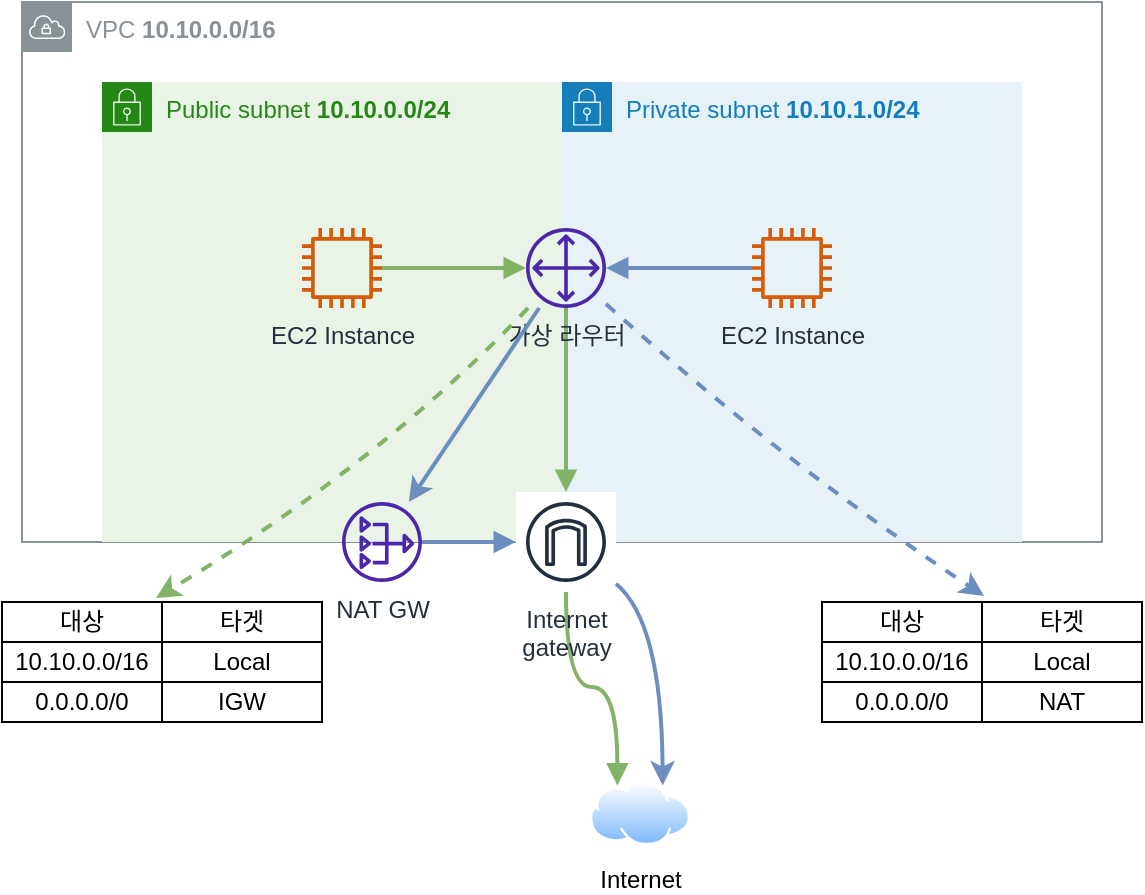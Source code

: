 <mxfile version="20.3.0" type="device"><diagram id="i6KxG_lb0QQ1QvwQyXEV" name="페이지-1"><mxGraphModel dx="991" dy="727" grid="1" gridSize="10" guides="1" tooltips="1" connect="1" arrows="1" fold="1" page="1" pageScale="1" pageWidth="827" pageHeight="1169" math="0" shadow="0"><root><mxCell id="0"/><mxCell id="1" parent="0"/><mxCell id="mSIfET1YlkplRZ-DVg5--1" value="VPC &lt;b&gt;10.10.0.0/16&lt;/b&gt;" style="sketch=0;outlineConnect=0;gradientColor=none;html=1;whiteSpace=wrap;fontSize=12;fontStyle=0;shape=mxgraph.aws4.group;grIcon=mxgraph.aws4.group_vpc;strokeColor=#879196;fillColor=none;verticalAlign=top;align=left;spacingLeft=30;fontColor=#879196;dashed=0;" parent="1" vertex="1"><mxGeometry x="130" y="140" width="540" height="270" as="geometry"/></mxCell><mxCell id="mSIfET1YlkplRZ-DVg5--2" value="Private subnet &lt;b&gt;10.10.1.0/24&lt;/b&gt;" style="points=[[0,0],[0.25,0],[0.5,0],[0.75,0],[1,0],[1,0.25],[1,0.5],[1,0.75],[1,1],[0.75,1],[0.5,1],[0.25,1],[0,1],[0,0.75],[0,0.5],[0,0.25]];outlineConnect=0;gradientColor=none;html=1;whiteSpace=wrap;fontSize=12;fontStyle=0;container=1;pointerEvents=0;collapsible=0;recursiveResize=0;shape=mxgraph.aws4.group;grIcon=mxgraph.aws4.group_security_group;grStroke=0;strokeColor=#147EBA;fillColor=#E6F2F8;verticalAlign=top;align=left;spacingLeft=30;fontColor=#147EBA;dashed=0;" parent="1" vertex="1"><mxGeometry x="400" y="180" width="230" height="230" as="geometry"/></mxCell><mxCell id="mSIfET1YlkplRZ-DVg5--3" value="EC2 Instance" style="sketch=0;outlineConnect=0;fontColor=#232F3E;gradientColor=none;fillColor=#D45B07;strokeColor=none;dashed=0;verticalLabelPosition=bottom;verticalAlign=top;align=center;html=1;fontSize=12;fontStyle=0;aspect=fixed;pointerEvents=1;shape=mxgraph.aws4.instance2;" parent="mSIfET1YlkplRZ-DVg5--2" vertex="1"><mxGeometry x="95" y="73" width="40" height="40" as="geometry"/></mxCell><mxCell id="mSIfET1YlkplRZ-DVg5--6" value="Public subnet &lt;b&gt;10.10.0.0/24&lt;/b&gt;" style="points=[[0,0],[0.25,0],[0.5,0],[0.75,0],[1,0],[1,0.25],[1,0.5],[1,0.75],[1,1],[0.75,1],[0.5,1],[0.25,1],[0,1],[0,0.75],[0,0.5],[0,0.25]];outlineConnect=0;gradientColor=none;html=1;whiteSpace=wrap;fontSize=12;fontStyle=0;container=1;pointerEvents=0;collapsible=0;recursiveResize=0;shape=mxgraph.aws4.group;grIcon=mxgraph.aws4.group_security_group;grStroke=0;strokeColor=#248814;fillColor=#E9F3E6;verticalAlign=top;align=left;spacingLeft=30;fontColor=#248814;dashed=0;" parent="1" vertex="1"><mxGeometry x="170" y="180" width="230" height="230" as="geometry"/></mxCell><mxCell id="mSIfET1YlkplRZ-DVg5--7" value="EC2 Instance" style="sketch=0;outlineConnect=0;fontColor=#232F3E;gradientColor=none;fillColor=#D45B07;strokeColor=none;dashed=0;verticalLabelPosition=bottom;verticalAlign=top;align=center;html=1;fontSize=12;fontStyle=0;aspect=fixed;pointerEvents=1;shape=mxgraph.aws4.instance2;" parent="mSIfET1YlkplRZ-DVg5--6" vertex="1"><mxGeometry x="100" y="73" width="40" height="40" as="geometry"/></mxCell><mxCell id="mSIfET1YlkplRZ-DVg5--10" style="edgeStyle=orthogonalEdgeStyle;rounded=0;orthogonalLoop=1;jettySize=auto;html=1;strokeWidth=2;fontSize=12;endArrow=block;endFill=1;fillColor=#d5e8d4;strokeColor=#82b366;" parent="1" source="mSIfET1YlkplRZ-DVg5--11" target="mSIfET1YlkplRZ-DVg5--27" edge="1"><mxGeometry relative="1" as="geometry"/></mxCell><mxCell id="mSIfET1YlkplRZ-DVg5--11" value="가상 라우터" style="sketch=0;outlineConnect=0;fontColor=#232F3E;gradientColor=none;fillColor=#4D27AA;strokeColor=none;dashed=0;verticalLabelPosition=bottom;verticalAlign=top;align=center;html=1;fontSize=12;fontStyle=0;aspect=fixed;pointerEvents=1;shape=mxgraph.aws4.customer_gateway;" parent="1" vertex="1"><mxGeometry x="382" y="253" width="40" height="40" as="geometry"/></mxCell><mxCell id="mSIfET1YlkplRZ-DVg5--26" style="edgeStyle=orthogonalEdgeStyle;curved=1;orthogonalLoop=1;jettySize=auto;html=1;entryX=0.25;entryY=0;entryDx=0;entryDy=0;strokeWidth=2;fontSize=12;endArrow=block;endFill=1;fillColor=#d5e8d4;strokeColor=#82b366;" parent="1" source="mSIfET1YlkplRZ-DVg5--27" target="mSIfET1YlkplRZ-DVg5--28" edge="1"><mxGeometry relative="1" as="geometry"/></mxCell><mxCell id="mSIfET1YlkplRZ-DVg5--27" value="Internet&#10;gateway" style="sketch=0;outlineConnect=0;fontColor=#232F3E;gradientColor=none;strokeColor=#232F3E;fillColor=#ffffff;dashed=0;verticalLabelPosition=bottom;verticalAlign=top;align=center;html=1;fontSize=12;fontStyle=0;aspect=fixed;shape=mxgraph.aws4.resourceIcon;resIcon=mxgraph.aws4.internet_gateway;" parent="1" vertex="1"><mxGeometry x="377" y="385" width="50" height="50" as="geometry"/></mxCell><mxCell id="mSIfET1YlkplRZ-DVg5--28" value="&lt;font style=&quot;font-size: 12px;&quot;&gt;Internet&lt;/font&gt;" style="aspect=fixed;perimeter=ellipsePerimeter;html=1;align=center;shadow=0;dashed=0;spacingTop=3;image;image=img/lib/active_directory/internet_cloud.svg;fontSize=8;" parent="1" vertex="1"><mxGeometry x="414" y="530" width="50" height="31.5" as="geometry"/></mxCell><mxCell id="mSIfET1YlkplRZ-DVg5--29" style="edgeStyle=orthogonalEdgeStyle;rounded=0;orthogonalLoop=1;jettySize=auto;html=1;fontSize=12;endArrow=block;endFill=1;strokeWidth=2;fillColor=#d5e8d4;strokeColor=#82b366;" parent="1" source="mSIfET1YlkplRZ-DVg5--7" target="mSIfET1YlkplRZ-DVg5--11" edge="1"><mxGeometry relative="1" as="geometry"/></mxCell><mxCell id="mSIfET1YlkplRZ-DVg5--30" style="edgeStyle=orthogonalEdgeStyle;rounded=0;orthogonalLoop=1;jettySize=auto;html=1;strokeWidth=2;fontSize=12;endArrow=block;endFill=1;fillColor=#dae8fc;strokeColor=#6c8ebf;" parent="1" source="mSIfET1YlkplRZ-DVg5--3" target="mSIfET1YlkplRZ-DVg5--11" edge="1"><mxGeometry relative="1" as="geometry"/></mxCell><mxCell id="mSIfET1YlkplRZ-DVg5--31" value="" style="endArrow=classic;html=1;strokeWidth=2;fontSize=12;entryX=0.493;entryY=-0.1;entryDx=0;entryDy=0;entryPerimeter=0;fillColor=#d5e8d4;strokeColor=#82b366;dashed=1;curved=1;" parent="1" source="mSIfET1YlkplRZ-DVg5--11" edge="1"><mxGeometry width="50" height="50" relative="1" as="geometry"><mxPoint x="390" y="360" as="sourcePoint"/><mxPoint x="197.048" y="438" as="targetPoint"/><Array as="points"><mxPoint x="310" y="370"/></Array></mxGeometry></mxCell><mxCell id="mSIfET1YlkplRZ-DVg5--32" value="" style="endArrow=classic;html=1;strokeWidth=2;fontSize=12;curved=1;entryX=0.522;entryY=-0.15;entryDx=0;entryDy=0;entryPerimeter=0;fillColor=#dae8fc;strokeColor=#6c8ebf;dashed=1;" parent="1" source="mSIfET1YlkplRZ-DVg5--11" edge="1"><mxGeometry width="50" height="50" relative="1" as="geometry"><mxPoint x="390" y="360" as="sourcePoint"/><mxPoint x="610.992" y="437" as="targetPoint"/><Array as="points"><mxPoint x="510" y="370"/></Array></mxGeometry></mxCell><mxCell id="mSIfET1YlkplRZ-DVg5--33" style="edgeStyle=orthogonalEdgeStyle;rounded=0;orthogonalLoop=1;jettySize=auto;html=1;strokeWidth=2;fontSize=12;endArrow=block;endFill=1;fillColor=#dae8fc;strokeColor=#6c8ebf;" parent="1" source="mSIfET1YlkplRZ-DVg5--40" target="mSIfET1YlkplRZ-DVg5--27" edge="1"><mxGeometry relative="1" as="geometry"/></mxCell><mxCell id="mSIfET1YlkplRZ-DVg5--34" value="" style="endArrow=classic;html=1;strokeWidth=2;fontSize=12;entryX=0.75;entryY=0;entryDx=0;entryDy=0;fillColor=#dae8fc;strokeColor=#6c8ebf;curved=1;" parent="1" source="mSIfET1YlkplRZ-DVg5--27" target="mSIfET1YlkplRZ-DVg5--28" edge="1"><mxGeometry width="50" height="50" relative="1" as="geometry"><mxPoint x="390" y="360" as="sourcePoint"/><mxPoint x="440" y="310" as="targetPoint"/><Array as="points"><mxPoint x="450" y="450"/></Array></mxGeometry></mxCell><mxCell id="mSIfET1YlkplRZ-DVg5--40" value="NAT GW" style="sketch=0;outlineConnect=0;fontColor=#232F3E;gradientColor=none;fillColor=#4D27AA;strokeColor=none;dashed=0;verticalLabelPosition=bottom;verticalAlign=top;align=center;html=1;fontSize=12;fontStyle=0;aspect=fixed;pointerEvents=1;shape=mxgraph.aws4.nat_gateway;" parent="1" vertex="1"><mxGeometry x="290" y="390" width="40" height="40" as="geometry"/></mxCell><mxCell id="mSIfET1YlkplRZ-DVg5--41" value="" style="endArrow=classic;html=1;strokeWidth=2;fontSize=16;fontColor=#97D077;curved=1;fillColor=#dae8fc;strokeColor=#6c8ebf;" parent="1" source="mSIfET1YlkplRZ-DVg5--11" target="mSIfET1YlkplRZ-DVg5--40" edge="1"><mxGeometry width="50" height="50" relative="1" as="geometry"><mxPoint x="390" y="360" as="sourcePoint"/><mxPoint x="440" y="310" as="targetPoint"/></mxGeometry></mxCell><mxCell id="jqrM7lngZ5xOtKA6g0Gq-1" value="" style="shape=table;startSize=0;container=1;collapsible=0;childLayout=tableLayout;" vertex="1" parent="1"><mxGeometry x="120" y="440" width="160" height="60" as="geometry"/></mxCell><mxCell id="jqrM7lngZ5xOtKA6g0Gq-2" value="" style="shape=tableRow;horizontal=0;startSize=0;swimlaneHead=0;swimlaneBody=0;top=0;left=0;bottom=0;right=0;collapsible=0;dropTarget=0;fillColor=none;points=[[0,0.5],[1,0.5]];portConstraint=eastwest;" vertex="1" parent="jqrM7lngZ5xOtKA6g0Gq-1"><mxGeometry width="160" height="20" as="geometry"/></mxCell><mxCell id="jqrM7lngZ5xOtKA6g0Gq-3" value="대상" style="shape=partialRectangle;html=1;whiteSpace=wrap;connectable=0;overflow=hidden;fillColor=none;top=0;left=0;bottom=0;right=0;pointerEvents=1;" vertex="1" parent="jqrM7lngZ5xOtKA6g0Gq-2"><mxGeometry width="80" height="20" as="geometry"><mxRectangle width="80" height="20" as="alternateBounds"/></mxGeometry></mxCell><mxCell id="jqrM7lngZ5xOtKA6g0Gq-4" value="타겟" style="shape=partialRectangle;html=1;whiteSpace=wrap;connectable=0;overflow=hidden;fillColor=none;top=0;left=0;bottom=0;right=0;pointerEvents=1;" vertex="1" parent="jqrM7lngZ5xOtKA6g0Gq-2"><mxGeometry x="80" width="80" height="20" as="geometry"><mxRectangle width="80" height="20" as="alternateBounds"/></mxGeometry></mxCell><mxCell id="jqrM7lngZ5xOtKA6g0Gq-5" value="" style="shape=tableRow;horizontal=0;startSize=0;swimlaneHead=0;swimlaneBody=0;top=0;left=0;bottom=0;right=0;collapsible=0;dropTarget=0;fillColor=none;points=[[0,0.5],[1,0.5]];portConstraint=eastwest;" vertex="1" parent="jqrM7lngZ5xOtKA6g0Gq-1"><mxGeometry y="20" width="160" height="20" as="geometry"/></mxCell><mxCell id="jqrM7lngZ5xOtKA6g0Gq-6" value="10.10.0.0/16" style="shape=partialRectangle;html=1;whiteSpace=wrap;connectable=0;overflow=hidden;fillColor=none;top=0;left=0;bottom=0;right=0;pointerEvents=1;" vertex="1" parent="jqrM7lngZ5xOtKA6g0Gq-5"><mxGeometry width="80" height="20" as="geometry"><mxRectangle width="80" height="20" as="alternateBounds"/></mxGeometry></mxCell><mxCell id="jqrM7lngZ5xOtKA6g0Gq-7" value="Local" style="shape=partialRectangle;html=1;whiteSpace=wrap;connectable=0;overflow=hidden;fillColor=none;top=0;left=0;bottom=0;right=0;pointerEvents=1;" vertex="1" parent="jqrM7lngZ5xOtKA6g0Gq-5"><mxGeometry x="80" width="80" height="20" as="geometry"><mxRectangle width="80" height="20" as="alternateBounds"/></mxGeometry></mxCell><mxCell id="jqrM7lngZ5xOtKA6g0Gq-8" value="" style="shape=tableRow;horizontal=0;startSize=0;swimlaneHead=0;swimlaneBody=0;top=0;left=0;bottom=0;right=0;collapsible=0;dropTarget=0;fillColor=none;points=[[0,0.5],[1,0.5]];portConstraint=eastwest;" vertex="1" parent="jqrM7lngZ5xOtKA6g0Gq-1"><mxGeometry y="40" width="160" height="20" as="geometry"/></mxCell><mxCell id="jqrM7lngZ5xOtKA6g0Gq-9" value="0.0.0.0/0" style="shape=partialRectangle;html=1;whiteSpace=wrap;connectable=0;overflow=hidden;fillColor=none;top=0;left=0;bottom=0;right=0;pointerEvents=1;" vertex="1" parent="jqrM7lngZ5xOtKA6g0Gq-8"><mxGeometry width="80" height="20" as="geometry"><mxRectangle width="80" height="20" as="alternateBounds"/></mxGeometry></mxCell><mxCell id="jqrM7lngZ5xOtKA6g0Gq-10" value="IGW" style="shape=partialRectangle;html=1;whiteSpace=wrap;connectable=0;overflow=hidden;fillColor=none;top=0;left=0;bottom=0;right=0;pointerEvents=1;" vertex="1" parent="jqrM7lngZ5xOtKA6g0Gq-8"><mxGeometry x="80" width="80" height="20" as="geometry"><mxRectangle width="80" height="20" as="alternateBounds"/></mxGeometry></mxCell><mxCell id="jqrM7lngZ5xOtKA6g0Gq-11" value="" style="shape=table;startSize=0;container=1;collapsible=0;childLayout=tableLayout;" vertex="1" parent="1"><mxGeometry x="530" y="440" width="160" height="60" as="geometry"/></mxCell><mxCell id="jqrM7lngZ5xOtKA6g0Gq-12" value="" style="shape=tableRow;horizontal=0;startSize=0;swimlaneHead=0;swimlaneBody=0;top=0;left=0;bottom=0;right=0;collapsible=0;dropTarget=0;fillColor=none;points=[[0,0.5],[1,0.5]];portConstraint=eastwest;" vertex="1" parent="jqrM7lngZ5xOtKA6g0Gq-11"><mxGeometry width="160" height="20" as="geometry"/></mxCell><mxCell id="jqrM7lngZ5xOtKA6g0Gq-13" value="대상" style="shape=partialRectangle;html=1;whiteSpace=wrap;connectable=0;overflow=hidden;fillColor=none;top=0;left=0;bottom=0;right=0;pointerEvents=1;" vertex="1" parent="jqrM7lngZ5xOtKA6g0Gq-12"><mxGeometry width="80" height="20" as="geometry"><mxRectangle width="80" height="20" as="alternateBounds"/></mxGeometry></mxCell><mxCell id="jqrM7lngZ5xOtKA6g0Gq-14" value="타겟" style="shape=partialRectangle;html=1;whiteSpace=wrap;connectable=0;overflow=hidden;fillColor=none;top=0;left=0;bottom=0;right=0;pointerEvents=1;" vertex="1" parent="jqrM7lngZ5xOtKA6g0Gq-12"><mxGeometry x="80" width="80" height="20" as="geometry"><mxRectangle width="80" height="20" as="alternateBounds"/></mxGeometry></mxCell><mxCell id="jqrM7lngZ5xOtKA6g0Gq-15" value="" style="shape=tableRow;horizontal=0;startSize=0;swimlaneHead=0;swimlaneBody=0;top=0;left=0;bottom=0;right=0;collapsible=0;dropTarget=0;fillColor=none;points=[[0,0.5],[1,0.5]];portConstraint=eastwest;" vertex="1" parent="jqrM7lngZ5xOtKA6g0Gq-11"><mxGeometry y="20" width="160" height="20" as="geometry"/></mxCell><mxCell id="jqrM7lngZ5xOtKA6g0Gq-16" value="10.10.0.0/16" style="shape=partialRectangle;html=1;whiteSpace=wrap;connectable=0;overflow=hidden;fillColor=none;top=0;left=0;bottom=0;right=0;pointerEvents=1;" vertex="1" parent="jqrM7lngZ5xOtKA6g0Gq-15"><mxGeometry width="80" height="20" as="geometry"><mxRectangle width="80" height="20" as="alternateBounds"/></mxGeometry></mxCell><mxCell id="jqrM7lngZ5xOtKA6g0Gq-17" value="Local" style="shape=partialRectangle;html=1;whiteSpace=wrap;connectable=0;overflow=hidden;fillColor=none;top=0;left=0;bottom=0;right=0;pointerEvents=1;" vertex="1" parent="jqrM7lngZ5xOtKA6g0Gq-15"><mxGeometry x="80" width="80" height="20" as="geometry"><mxRectangle width="80" height="20" as="alternateBounds"/></mxGeometry></mxCell><mxCell id="jqrM7lngZ5xOtKA6g0Gq-18" value="" style="shape=tableRow;horizontal=0;startSize=0;swimlaneHead=0;swimlaneBody=0;top=0;left=0;bottom=0;right=0;collapsible=0;dropTarget=0;fillColor=none;points=[[0,0.5],[1,0.5]];portConstraint=eastwest;" vertex="1" parent="jqrM7lngZ5xOtKA6g0Gq-11"><mxGeometry y="40" width="160" height="20" as="geometry"/></mxCell><mxCell id="jqrM7lngZ5xOtKA6g0Gq-19" value="0.0.0.0/0" style="shape=partialRectangle;html=1;whiteSpace=wrap;connectable=0;overflow=hidden;fillColor=none;top=0;left=0;bottom=0;right=0;pointerEvents=1;" vertex="1" parent="jqrM7lngZ5xOtKA6g0Gq-18"><mxGeometry width="80" height="20" as="geometry"><mxRectangle width="80" height="20" as="alternateBounds"/></mxGeometry></mxCell><mxCell id="jqrM7lngZ5xOtKA6g0Gq-20" value="NAT" style="shape=partialRectangle;html=1;whiteSpace=wrap;connectable=0;overflow=hidden;fillColor=none;top=0;left=0;bottom=0;right=0;pointerEvents=1;" vertex="1" parent="jqrM7lngZ5xOtKA6g0Gq-18"><mxGeometry x="80" width="80" height="20" as="geometry"><mxRectangle width="80" height="20" as="alternateBounds"/></mxGeometry></mxCell></root></mxGraphModel></diagram></mxfile>